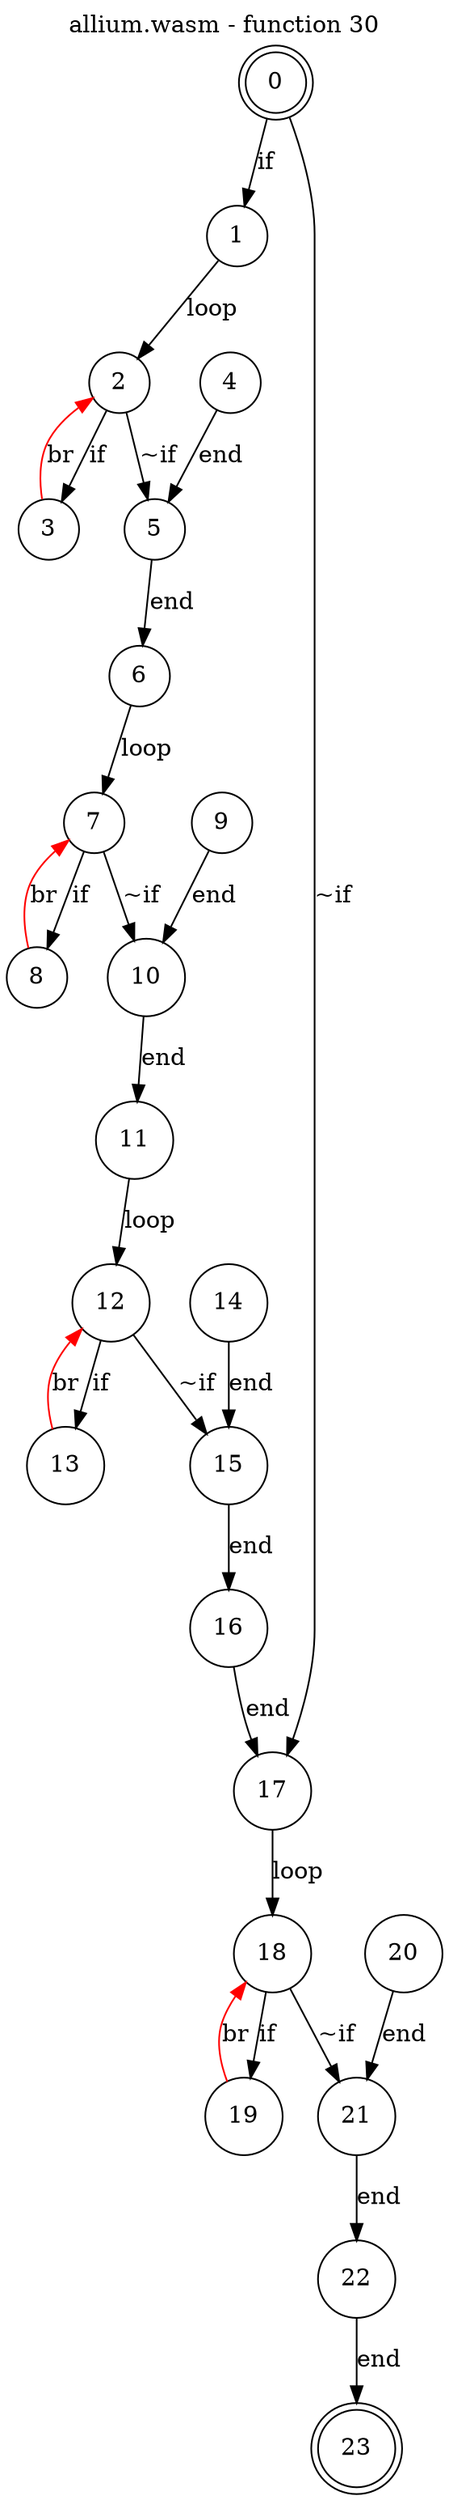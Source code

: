 digraph finite_state_machine {
    label = "allium.wasm - function 30"
    labelloc =  t
    labelfontsize = 16
    labelfontcolor = black
    labelfontname = "Helvetica"
    node [shape = doublecircle]; 0 23;
    node [shape = circle];
    0 -> 1[label = "if"];
    0 -> 17[label = "~if"];
    1 -> 2[label = "loop"];
    2 -> 3[label = "if"];
    2 -> 5[label = "~if"];
    3 -> 2[color="red" label = "br"];
    4 -> 5[label = "end"];
    5 -> 6[label = "end"];
    6 -> 7[label = "loop"];
    7 -> 8[label = "if"];
    7 -> 10[label = "~if"];
    8 -> 7[color="red" label = "br"];
    9 -> 10[label = "end"];
    10 -> 11[label = "end"];
    11 -> 12[label = "loop"];
    12 -> 13[label = "if"];
    12 -> 15[label = "~if"];
    13 -> 12[color="red" label = "br"];
    14 -> 15[label = "end"];
    15 -> 16[label = "end"];
    16 -> 17[label = "end"];
    17 -> 18[label = "loop"];
    18 -> 19[label = "if"];
    18 -> 21[label = "~if"];
    19 -> 18[color="red" label = "br"];
    20 -> 21[label = "end"];
    21 -> 22[label = "end"];
    22 -> 23[label = "end"];
}
